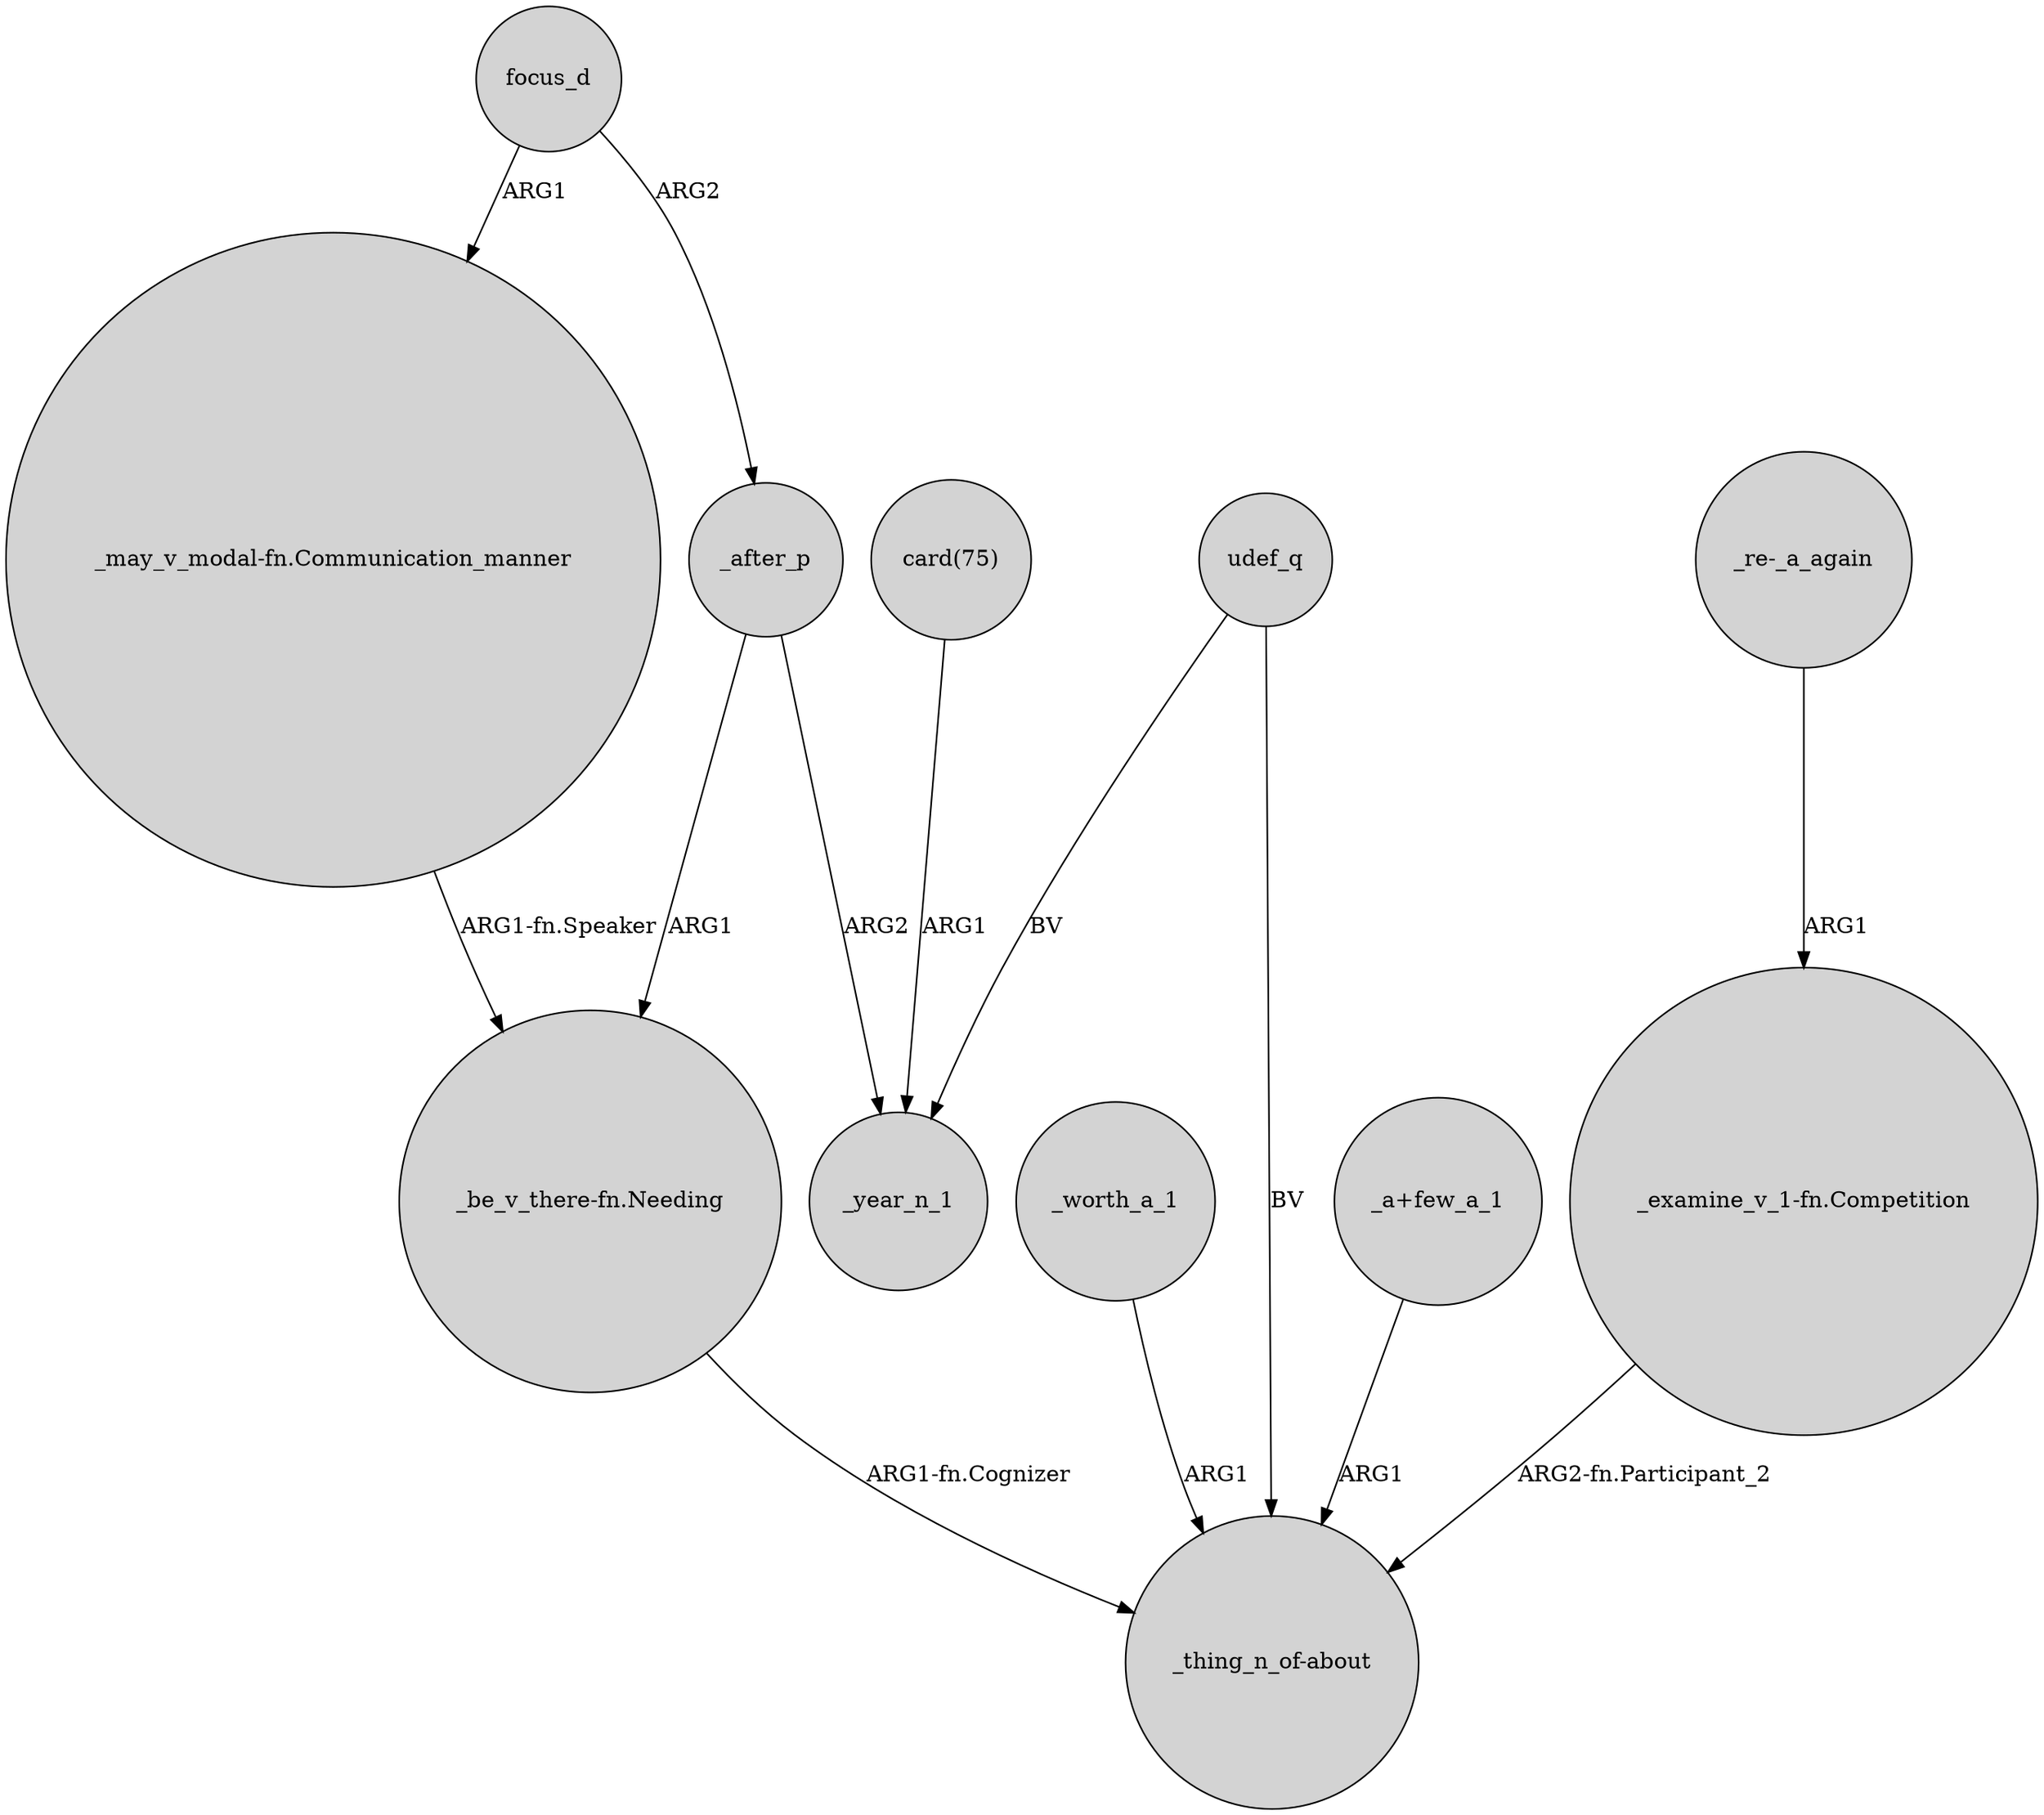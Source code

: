 digraph {
	node [shape=circle style=filled]
	"_may_v_modal-fn.Communication_manner" -> "_be_v_there-fn.Needing" [label="ARG1-fn.Speaker"]
	"_be_v_there-fn.Needing" -> "_thing_n_of-about" [label="ARG1-fn.Cognizer"]
	udef_q -> _year_n_1 [label=BV]
	_after_p -> _year_n_1 [label=ARG2]
	"card(75)" -> _year_n_1 [label=ARG1]
	_worth_a_1 -> "_thing_n_of-about" [label=ARG1]
	"_examine_v_1-fn.Competition" -> "_thing_n_of-about" [label="ARG2-fn.Participant_2"]
	"_a+few_a_1" -> "_thing_n_of-about" [label=ARG1]
	udef_q -> "_thing_n_of-about" [label=BV]
	focus_d -> _after_p [label=ARG2]
	focus_d -> "_may_v_modal-fn.Communication_manner" [label=ARG1]
	"_re-_a_again" -> "_examine_v_1-fn.Competition" [label=ARG1]
	_after_p -> "_be_v_there-fn.Needing" [label=ARG1]
}
